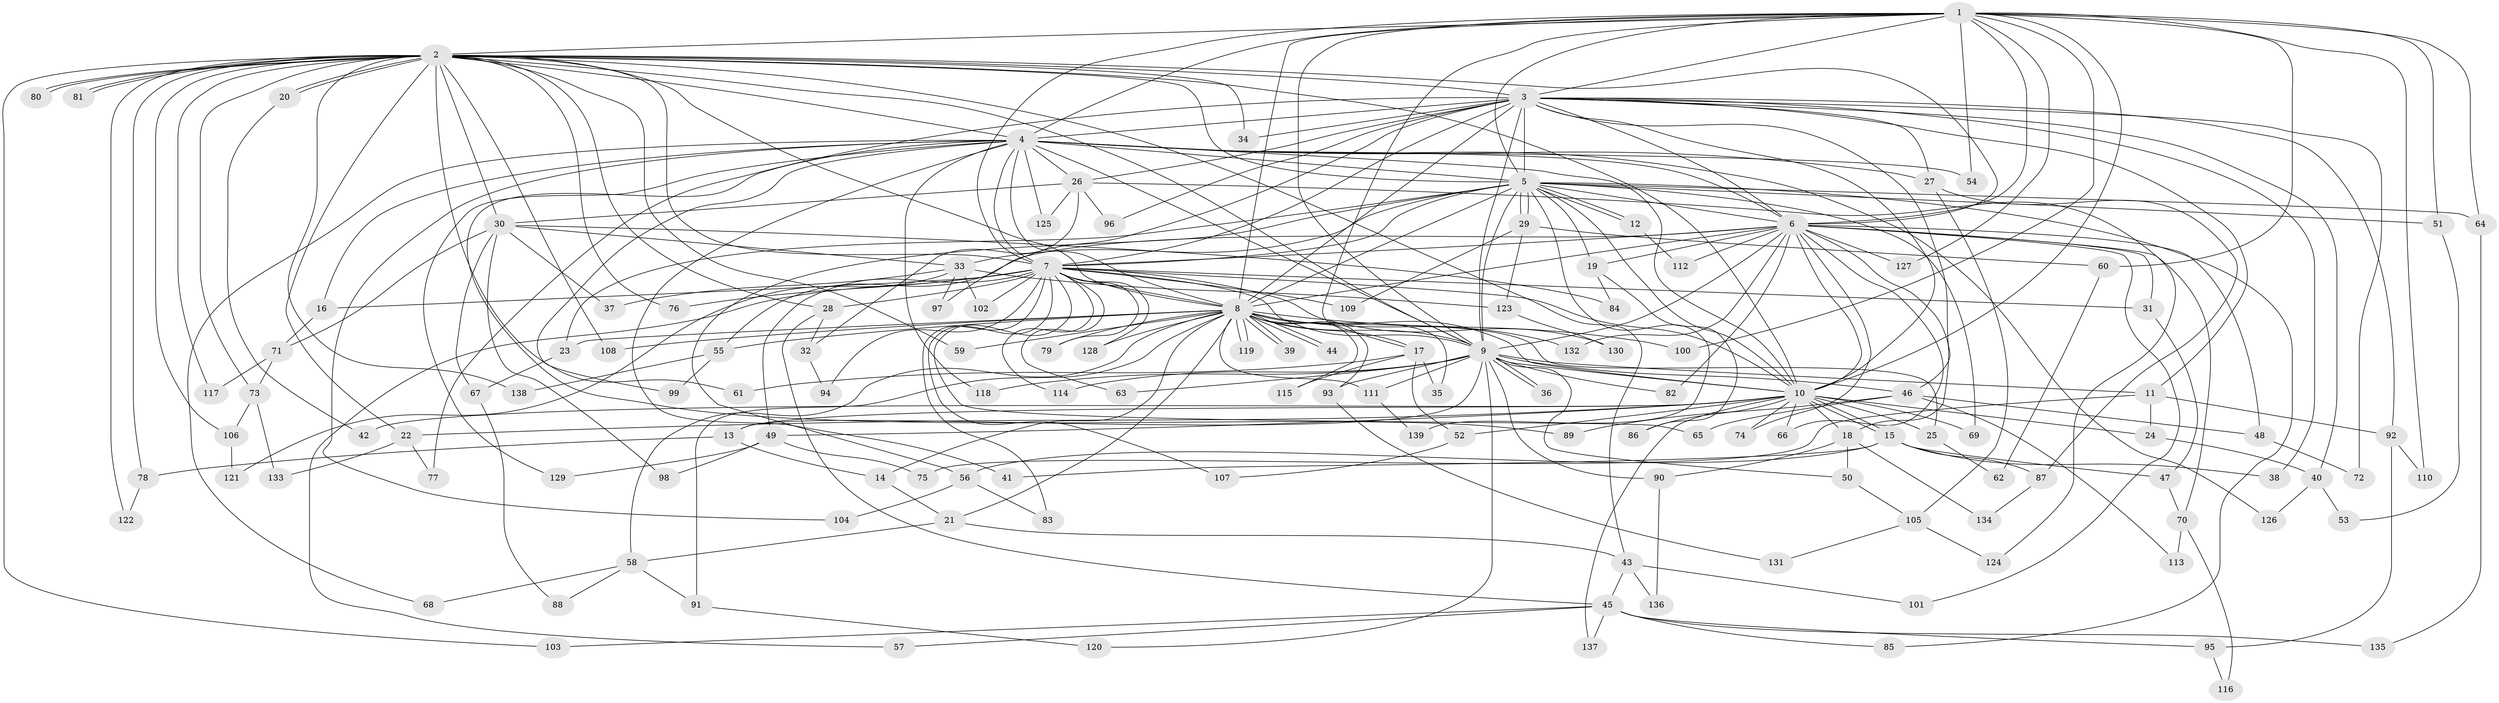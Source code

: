 // Generated by graph-tools (version 1.1) at 2025/11/02/27/25 16:11:00]
// undirected, 139 vertices, 303 edges
graph export_dot {
graph [start="1"]
  node [color=gray90,style=filled];
  1;
  2;
  3;
  4;
  5;
  6;
  7;
  8;
  9;
  10;
  11;
  12;
  13;
  14;
  15;
  16;
  17;
  18;
  19;
  20;
  21;
  22;
  23;
  24;
  25;
  26;
  27;
  28;
  29;
  30;
  31;
  32;
  33;
  34;
  35;
  36;
  37;
  38;
  39;
  40;
  41;
  42;
  43;
  44;
  45;
  46;
  47;
  48;
  49;
  50;
  51;
  52;
  53;
  54;
  55;
  56;
  57;
  58;
  59;
  60;
  61;
  62;
  63;
  64;
  65;
  66;
  67;
  68;
  69;
  70;
  71;
  72;
  73;
  74;
  75;
  76;
  77;
  78;
  79;
  80;
  81;
  82;
  83;
  84;
  85;
  86;
  87;
  88;
  89;
  90;
  91;
  92;
  93;
  94;
  95;
  96;
  97;
  98;
  99;
  100;
  101;
  102;
  103;
  104;
  105;
  106;
  107;
  108;
  109;
  110;
  111;
  112;
  113;
  114;
  115;
  116;
  117;
  118;
  119;
  120;
  121;
  122;
  123;
  124;
  125;
  126;
  127;
  128;
  129;
  130;
  131;
  132;
  133;
  134;
  135;
  136;
  137;
  138;
  139;
  1 -- 2;
  1 -- 3;
  1 -- 4;
  1 -- 5;
  1 -- 6;
  1 -- 7;
  1 -- 8;
  1 -- 9;
  1 -- 10;
  1 -- 17;
  1 -- 51;
  1 -- 54;
  1 -- 60;
  1 -- 64;
  1 -- 100;
  1 -- 110;
  1 -- 127;
  2 -- 3;
  2 -- 4;
  2 -- 5;
  2 -- 6;
  2 -- 7;
  2 -- 8;
  2 -- 9;
  2 -- 10;
  2 -- 20;
  2 -- 20;
  2 -- 22;
  2 -- 28;
  2 -- 30;
  2 -- 34;
  2 -- 43;
  2 -- 59;
  2 -- 61;
  2 -- 73;
  2 -- 76;
  2 -- 78;
  2 -- 80;
  2 -- 80;
  2 -- 81;
  2 -- 81;
  2 -- 103;
  2 -- 106;
  2 -- 108;
  2 -- 117;
  2 -- 122;
  2 -- 138;
  3 -- 4;
  3 -- 5;
  3 -- 6;
  3 -- 7;
  3 -- 8;
  3 -- 9;
  3 -- 10;
  3 -- 11;
  3 -- 26;
  3 -- 27;
  3 -- 34;
  3 -- 38;
  3 -- 40;
  3 -- 46;
  3 -- 72;
  3 -- 77;
  3 -- 92;
  3 -- 96;
  3 -- 97;
  4 -- 5;
  4 -- 6;
  4 -- 7;
  4 -- 8;
  4 -- 9;
  4 -- 10;
  4 -- 16;
  4 -- 26;
  4 -- 27;
  4 -- 41;
  4 -- 54;
  4 -- 68;
  4 -- 89;
  4 -- 99;
  4 -- 104;
  4 -- 118;
  4 -- 125;
  4 -- 126;
  4 -- 129;
  5 -- 6;
  5 -- 7;
  5 -- 8;
  5 -- 9;
  5 -- 10;
  5 -- 12;
  5 -- 12;
  5 -- 19;
  5 -- 23;
  5 -- 29;
  5 -- 29;
  5 -- 33;
  5 -- 51;
  5 -- 56;
  5 -- 64;
  5 -- 69;
  5 -- 85;
  5 -- 139;
  6 -- 7;
  6 -- 8;
  6 -- 9;
  6 -- 10;
  6 -- 18;
  6 -- 19;
  6 -- 31;
  6 -- 48;
  6 -- 55;
  6 -- 66;
  6 -- 70;
  6 -- 74;
  6 -- 82;
  6 -- 101;
  6 -- 112;
  6 -- 127;
  6 -- 132;
  7 -- 8;
  7 -- 9;
  7 -- 10;
  7 -- 16;
  7 -- 28;
  7 -- 31;
  7 -- 49;
  7 -- 57;
  7 -- 63;
  7 -- 65;
  7 -- 76;
  7 -- 79;
  7 -- 83;
  7 -- 94;
  7 -- 102;
  7 -- 107;
  7 -- 109;
  7 -- 114;
  7 -- 128;
  7 -- 130;
  8 -- 9;
  8 -- 10;
  8 -- 14;
  8 -- 17;
  8 -- 21;
  8 -- 23;
  8 -- 25;
  8 -- 35;
  8 -- 39;
  8 -- 39;
  8 -- 44;
  8 -- 44;
  8 -- 55;
  8 -- 58;
  8 -- 59;
  8 -- 79;
  8 -- 91;
  8 -- 93;
  8 -- 100;
  8 -- 108;
  8 -- 111;
  8 -- 115;
  8 -- 119;
  8 -- 119;
  8 -- 128;
  8 -- 132;
  9 -- 10;
  9 -- 11;
  9 -- 13;
  9 -- 36;
  9 -- 36;
  9 -- 46;
  9 -- 50;
  9 -- 63;
  9 -- 82;
  9 -- 90;
  9 -- 93;
  9 -- 111;
  9 -- 114;
  9 -- 118;
  9 -- 120;
  10 -- 13;
  10 -- 15;
  10 -- 15;
  10 -- 18;
  10 -- 22;
  10 -- 24;
  10 -- 25;
  10 -- 42;
  10 -- 49;
  10 -- 52;
  10 -- 66;
  10 -- 69;
  10 -- 74;
  10 -- 86;
  10 -- 137;
  11 -- 24;
  11 -- 75;
  11 -- 92;
  12 -- 112;
  13 -- 14;
  13 -- 78;
  14 -- 21;
  15 -- 38;
  15 -- 41;
  15 -- 47;
  15 -- 56;
  15 -- 87;
  16 -- 71;
  17 -- 35;
  17 -- 52;
  17 -- 61;
  17 -- 115;
  18 -- 50;
  18 -- 90;
  18 -- 134;
  19 -- 84;
  19 -- 86;
  20 -- 42;
  21 -- 43;
  21 -- 58;
  22 -- 77;
  22 -- 133;
  23 -- 67;
  24 -- 40;
  25 -- 62;
  26 -- 30;
  26 -- 32;
  26 -- 96;
  26 -- 124;
  26 -- 125;
  27 -- 87;
  27 -- 105;
  28 -- 32;
  28 -- 45;
  29 -- 60;
  29 -- 109;
  29 -- 123;
  30 -- 33;
  30 -- 37;
  30 -- 67;
  30 -- 71;
  30 -- 84;
  30 -- 98;
  31 -- 47;
  32 -- 94;
  33 -- 37;
  33 -- 97;
  33 -- 102;
  33 -- 121;
  33 -- 123;
  40 -- 53;
  40 -- 126;
  43 -- 45;
  43 -- 101;
  43 -- 136;
  45 -- 57;
  45 -- 85;
  45 -- 95;
  45 -- 103;
  45 -- 135;
  45 -- 137;
  46 -- 48;
  46 -- 65;
  46 -- 89;
  46 -- 113;
  47 -- 70;
  48 -- 72;
  49 -- 75;
  49 -- 98;
  49 -- 129;
  50 -- 105;
  51 -- 53;
  52 -- 107;
  55 -- 99;
  55 -- 138;
  56 -- 83;
  56 -- 104;
  58 -- 68;
  58 -- 88;
  58 -- 91;
  60 -- 62;
  64 -- 135;
  67 -- 88;
  70 -- 113;
  70 -- 116;
  71 -- 73;
  71 -- 117;
  73 -- 106;
  73 -- 133;
  78 -- 122;
  87 -- 134;
  90 -- 136;
  91 -- 120;
  92 -- 95;
  92 -- 110;
  93 -- 131;
  95 -- 116;
  105 -- 124;
  105 -- 131;
  106 -- 121;
  111 -- 139;
  123 -- 130;
}
